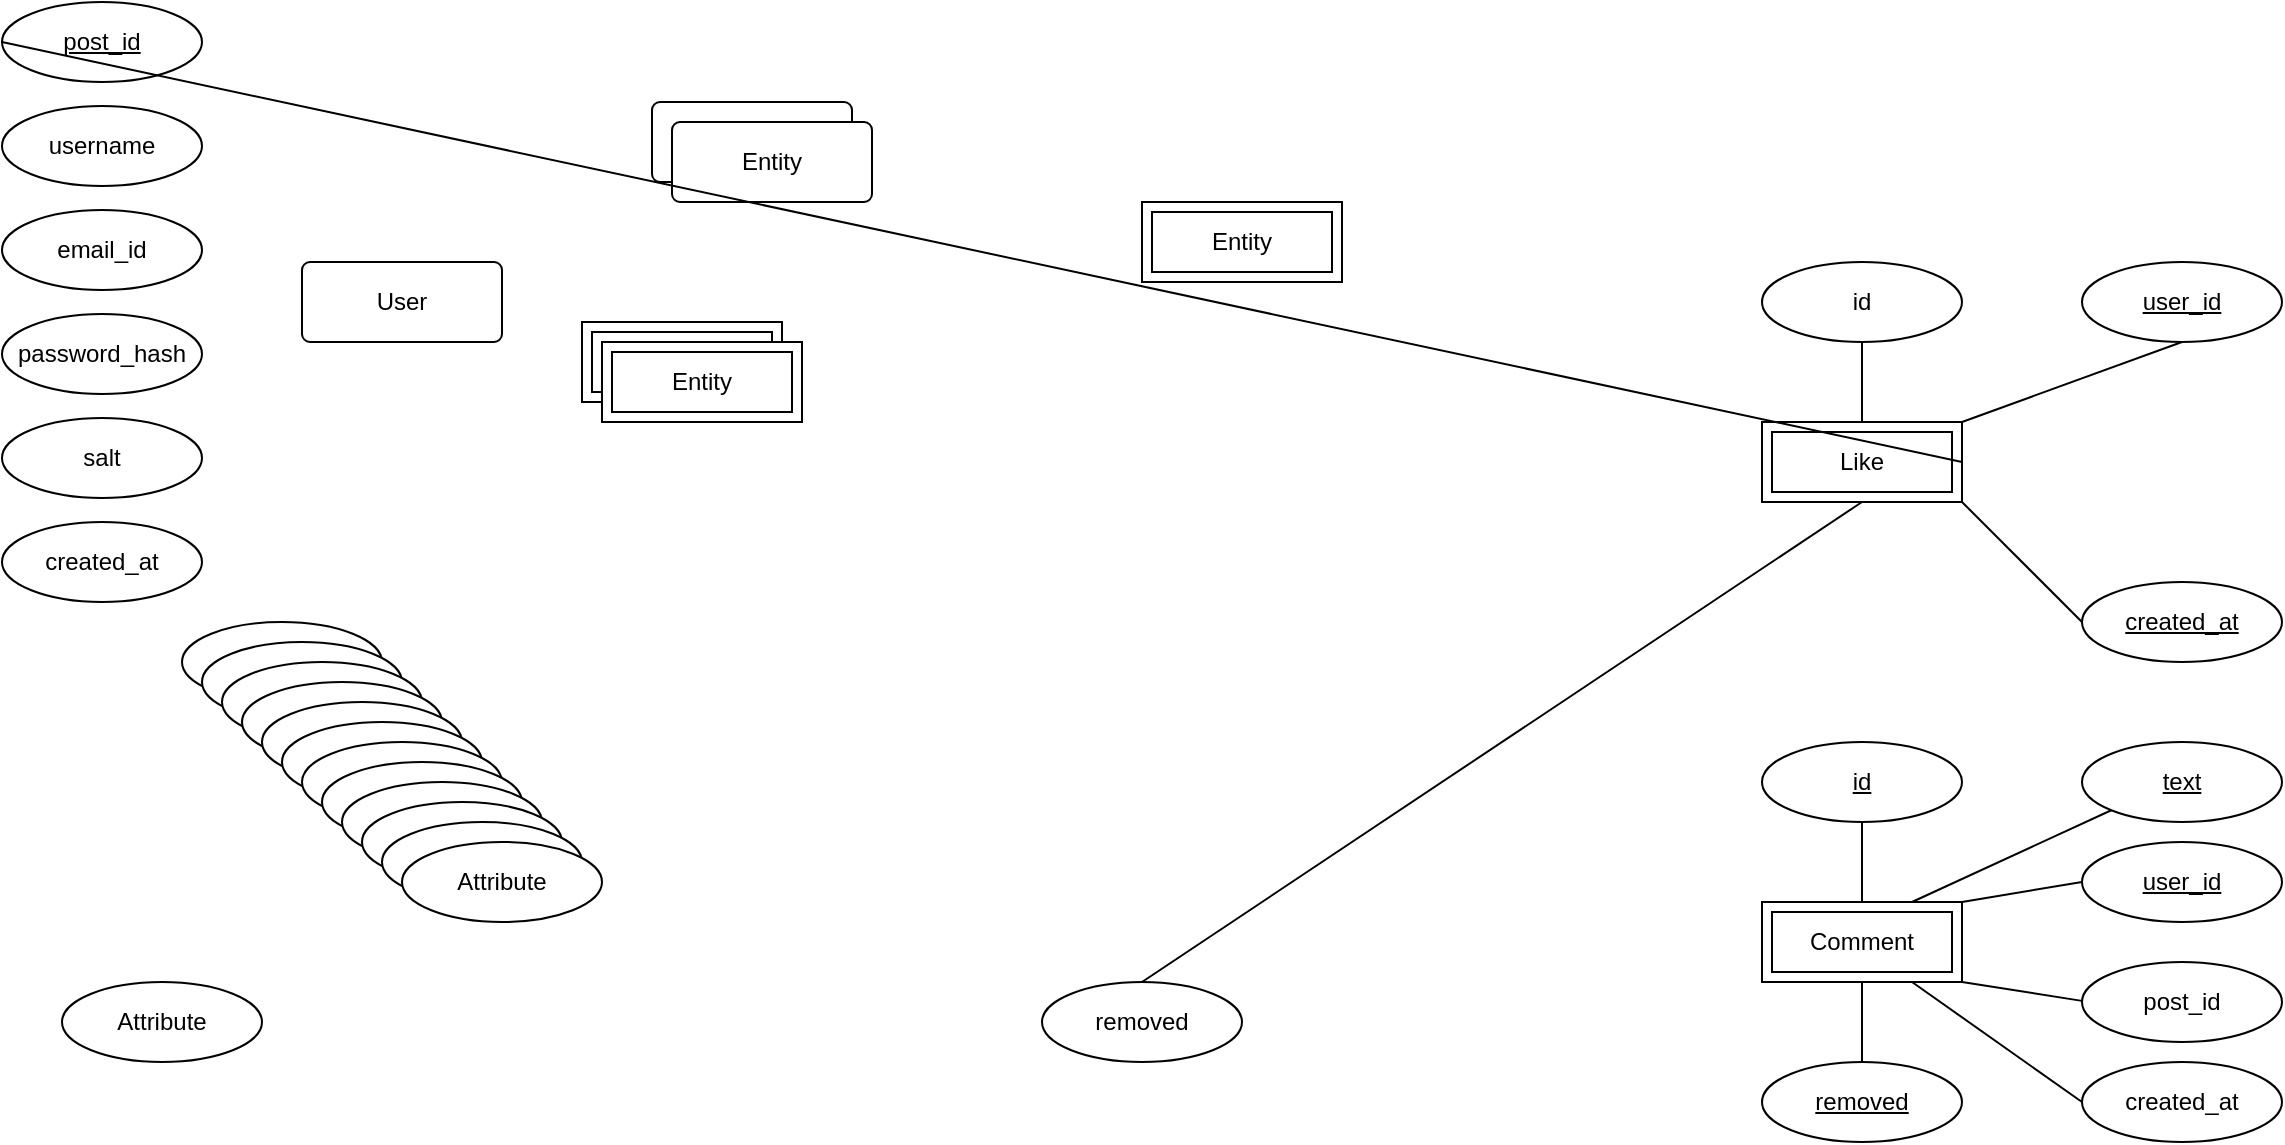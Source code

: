 <mxfile version="22.0.4" type="github">
  <diagram id="R2lEEEUBdFMjLlhIrx00" name="Page-1">
    <mxGraphModel dx="882" dy="558" grid="1" gridSize="10" guides="1" tooltips="1" connect="1" arrows="1" fold="1" page="1" pageScale="1" pageWidth="850" pageHeight="1100" math="0" shadow="0" extFonts="Permanent Marker^https://fonts.googleapis.com/css?family=Permanent+Marker">
      <root>
        <mxCell id="0" />
        <mxCell id="1" parent="0" />
        <mxCell id="sRpCe-yu5LOxPwtg6V8U-1" value="Entity" style="rounded=1;arcSize=10;whiteSpace=wrap;html=1;align=center;" parent="1" vertex="1">
          <mxGeometry x="365" y="80" width="100" height="40" as="geometry" />
        </mxCell>
        <mxCell id="sRpCe-yu5LOxPwtg6V8U-10" value="username" style="ellipse;whiteSpace=wrap;html=1;align=center;" parent="1" vertex="1">
          <mxGeometry x="40" y="82" width="100" height="40" as="geometry" />
        </mxCell>
        <mxCell id="sRpCe-yu5LOxPwtg6V8U-11" value="email_id" style="ellipse;whiteSpace=wrap;html=1;align=center;" parent="1" vertex="1">
          <mxGeometry x="40" y="134" width="100" height="40" as="geometry" />
        </mxCell>
        <mxCell id="sRpCe-yu5LOxPwtg6V8U-12" value="password_hash" style="ellipse;whiteSpace=wrap;html=1;align=center;" parent="1" vertex="1">
          <mxGeometry x="40" y="186" width="100" height="40" as="geometry" />
        </mxCell>
        <mxCell id="sRpCe-yu5LOxPwtg6V8U-13" value="salt" style="ellipse;whiteSpace=wrap;html=1;align=center;" parent="1" vertex="1">
          <mxGeometry x="40" y="238" width="100" height="40" as="geometry" />
        </mxCell>
        <mxCell id="sRpCe-yu5LOxPwtg6V8U-14" value="created_at" style="ellipse;whiteSpace=wrap;html=1;align=center;" parent="1" vertex="1">
          <mxGeometry x="40" y="290" width="100" height="40" as="geometry" />
        </mxCell>
        <mxCell id="sRpCe-yu5LOxPwtg6V8U-15" value="Attribute" style="ellipse;whiteSpace=wrap;html=1;align=center;" parent="1" vertex="1">
          <mxGeometry x="130" y="340" width="100" height="40" as="geometry" />
        </mxCell>
        <mxCell id="sRpCe-yu5LOxPwtg6V8U-16" value="Attribute" style="ellipse;whiteSpace=wrap;html=1;align=center;" parent="1" vertex="1">
          <mxGeometry x="140" y="350" width="100" height="40" as="geometry" />
        </mxCell>
        <mxCell id="sRpCe-yu5LOxPwtg6V8U-17" value="Attribute" style="ellipse;whiteSpace=wrap;html=1;align=center;" parent="1" vertex="1">
          <mxGeometry x="150" y="360" width="100" height="40" as="geometry" />
        </mxCell>
        <mxCell id="sRpCe-yu5LOxPwtg6V8U-18" value="Attribute" style="ellipse;whiteSpace=wrap;html=1;align=center;" parent="1" vertex="1">
          <mxGeometry x="160" y="370" width="100" height="40" as="geometry" />
        </mxCell>
        <mxCell id="sRpCe-yu5LOxPwtg6V8U-19" value="Attribute" style="ellipse;whiteSpace=wrap;html=1;align=center;" parent="1" vertex="1">
          <mxGeometry x="170" y="380" width="100" height="40" as="geometry" />
        </mxCell>
        <mxCell id="sRpCe-yu5LOxPwtg6V8U-20" value="Attribute" style="ellipse;whiteSpace=wrap;html=1;align=center;" parent="1" vertex="1">
          <mxGeometry x="180" y="390" width="100" height="40" as="geometry" />
        </mxCell>
        <mxCell id="sRpCe-yu5LOxPwtg6V8U-21" value="Attribute" style="ellipse;whiteSpace=wrap;html=1;align=center;" parent="1" vertex="1">
          <mxGeometry x="190" y="400" width="100" height="40" as="geometry" />
        </mxCell>
        <mxCell id="sRpCe-yu5LOxPwtg6V8U-22" value="Attribute" style="ellipse;whiteSpace=wrap;html=1;align=center;" parent="1" vertex="1">
          <mxGeometry x="200" y="410" width="100" height="40" as="geometry" />
        </mxCell>
        <mxCell id="sRpCe-yu5LOxPwtg6V8U-23" value="Attribute" style="ellipse;whiteSpace=wrap;html=1;align=center;" parent="1" vertex="1">
          <mxGeometry x="210" y="420" width="100" height="40" as="geometry" />
        </mxCell>
        <mxCell id="sRpCe-yu5LOxPwtg6V8U-24" value="Attribute" style="ellipse;whiteSpace=wrap;html=1;align=center;" parent="1" vertex="1">
          <mxGeometry x="220" y="430" width="100" height="40" as="geometry" />
        </mxCell>
        <mxCell id="sRpCe-yu5LOxPwtg6V8U-25" value="Attribute" style="ellipse;whiteSpace=wrap;html=1;align=center;" parent="1" vertex="1">
          <mxGeometry x="230" y="440" width="100" height="40" as="geometry" />
        </mxCell>
        <mxCell id="sRpCe-yu5LOxPwtg6V8U-26" value="Attribute" style="ellipse;whiteSpace=wrap;html=1;align=center;" parent="1" vertex="1">
          <mxGeometry x="240" y="450" width="100" height="40" as="geometry" />
        </mxCell>
        <mxCell id="sRpCe-yu5LOxPwtg6V8U-27" value="created_at" style="ellipse;whiteSpace=wrap;html=1;align=center;" parent="1" vertex="1">
          <mxGeometry x="1080" y="560" width="100" height="40" as="geometry" />
        </mxCell>
        <mxCell id="sRpCe-yu5LOxPwtg6V8U-28" value="post_id" style="ellipse;whiteSpace=wrap;html=1;align=center;" parent="1" vertex="1">
          <mxGeometry x="1080" y="510" width="100" height="40" as="geometry" />
        </mxCell>
        <mxCell id="sRpCe-yu5LOxPwtg6V8U-29" value="Attribute" style="ellipse;whiteSpace=wrap;html=1;align=center;" parent="1" vertex="1">
          <mxGeometry x="70" y="520" width="100" height="40" as="geometry" />
        </mxCell>
        <mxCell id="sRpCe-yu5LOxPwtg6V8U-30" value="id" style="ellipse;whiteSpace=wrap;html=1;align=center;" parent="1" vertex="1">
          <mxGeometry x="920" y="160" width="100" height="40" as="geometry" />
        </mxCell>
        <mxCell id="sRpCe-yu5LOxPwtg6V8U-31" value="removed" style="ellipse;whiteSpace=wrap;html=1;align=center;" parent="1" vertex="1">
          <mxGeometry x="560" y="520" width="100" height="40" as="geometry" />
        </mxCell>
        <mxCell id="sRpCe-yu5LOxPwtg6V8U-32" value="Entity" style="rounded=1;arcSize=10;whiteSpace=wrap;html=1;align=center;" parent="1" vertex="1">
          <mxGeometry x="375" y="90" width="100" height="40" as="geometry" />
        </mxCell>
        <mxCell id="sRpCe-yu5LOxPwtg6V8U-33" value="User" style="rounded=1;arcSize=10;whiteSpace=wrap;html=1;align=center;" parent="1" vertex="1">
          <mxGeometry x="190" y="160" width="100" height="40" as="geometry" />
        </mxCell>
        <mxCell id="sRpCe-yu5LOxPwtg6V8U-34" value="Entity" style="shape=ext;margin=3;double=1;whiteSpace=wrap;html=1;align=center;" parent="1" vertex="1">
          <mxGeometry x="330" y="190" width="100" height="40" as="geometry" />
        </mxCell>
        <mxCell id="sRpCe-yu5LOxPwtg6V8U-35" value="Entity" style="shape=ext;margin=3;double=1;whiteSpace=wrap;html=1;align=center;" parent="1" vertex="1">
          <mxGeometry x="340" y="200" width="100" height="40" as="geometry" />
        </mxCell>
        <mxCell id="sRpCe-yu5LOxPwtg6V8U-36" value="Like" style="shape=ext;margin=3;double=1;whiteSpace=wrap;html=1;align=center;" parent="1" vertex="1">
          <mxGeometry x="920" y="240" width="100" height="40" as="geometry" />
        </mxCell>
        <mxCell id="sRpCe-yu5LOxPwtg6V8U-37" value="Comment" style="shape=ext;margin=3;double=1;whiteSpace=wrap;html=1;align=center;" parent="1" vertex="1">
          <mxGeometry x="920" y="480" width="100" height="40" as="geometry" />
        </mxCell>
        <mxCell id="sRpCe-yu5LOxPwtg6V8U-38" value="Entity" style="shape=ext;margin=3;double=1;whiteSpace=wrap;html=1;align=center;" parent="1" vertex="1">
          <mxGeometry x="610" y="130" width="100" height="40" as="geometry" />
        </mxCell>
        <mxCell id="sRpCe-yu5LOxPwtg6V8U-39" value="user_id" style="ellipse;whiteSpace=wrap;html=1;align=center;fontStyle=4;" parent="1" vertex="1">
          <mxGeometry x="1080" y="450" width="100" height="40" as="geometry" />
        </mxCell>
        <mxCell id="sRpCe-yu5LOxPwtg6V8U-40" value="text" style="ellipse;whiteSpace=wrap;html=1;align=center;fontStyle=4;" parent="1" vertex="1">
          <mxGeometry x="1080" y="400" width="100" height="40" as="geometry" />
        </mxCell>
        <mxCell id="sRpCe-yu5LOxPwtg6V8U-41" value="removed" style="ellipse;whiteSpace=wrap;html=1;align=center;fontStyle=4;" parent="1" vertex="1">
          <mxGeometry x="920" y="560" width="100" height="40" as="geometry" />
        </mxCell>
        <mxCell id="sRpCe-yu5LOxPwtg6V8U-42" value="id" style="ellipse;whiteSpace=wrap;html=1;align=center;fontStyle=4;" parent="1" vertex="1">
          <mxGeometry x="920" y="400" width="100" height="40" as="geometry" />
        </mxCell>
        <mxCell id="sRpCe-yu5LOxPwtg6V8U-43" value="created_at" style="ellipse;whiteSpace=wrap;html=1;align=center;fontStyle=4;" parent="1" vertex="1">
          <mxGeometry x="1080" y="320" width="100" height="40" as="geometry" />
        </mxCell>
        <mxCell id="sRpCe-yu5LOxPwtg6V8U-44" value="user_id" style="ellipse;whiteSpace=wrap;html=1;align=center;fontStyle=4;" parent="1" vertex="1">
          <mxGeometry x="1080" y="160" width="100" height="40" as="geometry" />
        </mxCell>
        <mxCell id="sRpCe-yu5LOxPwtg6V8U-45" value="post_id" style="ellipse;whiteSpace=wrap;html=1;align=center;fontStyle=4;" parent="1" vertex="1">
          <mxGeometry x="40" y="30" width="100" height="40" as="geometry" />
        </mxCell>
        <mxCell id="IwPXHoNAorRm5awaYg3U-1" value="" style="endArrow=none;html=1;rounded=0;entryX=0.5;entryY=1;entryDx=0;entryDy=0;exitX=0.5;exitY=0;exitDx=0;exitDy=0;" edge="1" parent="1" source="sRpCe-yu5LOxPwtg6V8U-36" target="sRpCe-yu5LOxPwtg6V8U-30">
          <mxGeometry relative="1" as="geometry">
            <mxPoint x="670" y="250" as="sourcePoint" />
            <mxPoint x="830" y="250" as="targetPoint" />
          </mxGeometry>
        </mxCell>
        <mxCell id="IwPXHoNAorRm5awaYg3U-2" value="" style="endArrow=none;html=1;rounded=0;entryX=0.5;entryY=1;entryDx=0;entryDy=0;exitX=0.5;exitY=0;exitDx=0;exitDy=0;" edge="1" parent="1" source="sRpCe-yu5LOxPwtg6V8U-31" target="sRpCe-yu5LOxPwtg6V8U-36">
          <mxGeometry relative="1" as="geometry">
            <mxPoint x="670" y="250" as="sourcePoint" />
            <mxPoint x="830" y="250" as="targetPoint" />
          </mxGeometry>
        </mxCell>
        <mxCell id="IwPXHoNAorRm5awaYg3U-3" value="" style="endArrow=none;html=1;rounded=0;exitX=0.5;exitY=1;exitDx=0;exitDy=0;entryX=1;entryY=0;entryDx=0;entryDy=0;" edge="1" parent="1" source="sRpCe-yu5LOxPwtg6V8U-44" target="sRpCe-yu5LOxPwtg6V8U-36">
          <mxGeometry relative="1" as="geometry">
            <mxPoint x="670" y="250" as="sourcePoint" />
            <mxPoint x="830" y="250" as="targetPoint" />
          </mxGeometry>
        </mxCell>
        <mxCell id="IwPXHoNAorRm5awaYg3U-4" value="" style="endArrow=none;html=1;rounded=0;entryX=0;entryY=0.5;entryDx=0;entryDy=0;" edge="1" parent="1" target="sRpCe-yu5LOxPwtg6V8U-45">
          <mxGeometry relative="1" as="geometry">
            <mxPoint x="1020" y="260" as="sourcePoint" />
            <mxPoint x="830" y="250" as="targetPoint" />
          </mxGeometry>
        </mxCell>
        <mxCell id="IwPXHoNAorRm5awaYg3U-5" value="" style="endArrow=none;html=1;rounded=0;entryX=0;entryY=0.5;entryDx=0;entryDy=0;exitX=1;exitY=1;exitDx=0;exitDy=0;" edge="1" parent="1" source="sRpCe-yu5LOxPwtg6V8U-36" target="sRpCe-yu5LOxPwtg6V8U-43">
          <mxGeometry relative="1" as="geometry">
            <mxPoint x="670" y="250" as="sourcePoint" />
            <mxPoint x="830" y="250" as="targetPoint" />
          </mxGeometry>
        </mxCell>
        <mxCell id="IwPXHoNAorRm5awaYg3U-6" value="" style="endArrow=none;html=1;rounded=0;entryX=0;entryY=0.5;entryDx=0;entryDy=0;exitX=0.75;exitY=1;exitDx=0;exitDy=0;" edge="1" parent="1" source="sRpCe-yu5LOxPwtg6V8U-37" target="sRpCe-yu5LOxPwtg6V8U-27">
          <mxGeometry relative="1" as="geometry">
            <mxPoint x="760" y="450" as="sourcePoint" />
            <mxPoint x="920" y="450" as="targetPoint" />
          </mxGeometry>
        </mxCell>
        <mxCell id="IwPXHoNAorRm5awaYg3U-7" value="" style="endArrow=none;html=1;rounded=0;exitX=1;exitY=1;exitDx=0;exitDy=0;" edge="1" parent="1" source="sRpCe-yu5LOxPwtg6V8U-37">
          <mxGeometry relative="1" as="geometry">
            <mxPoint x="920" y="529.44" as="sourcePoint" />
            <mxPoint x="1080" y="529.44" as="targetPoint" />
          </mxGeometry>
        </mxCell>
        <mxCell id="IwPXHoNAorRm5awaYg3U-8" value="" style="endArrow=none;html=1;rounded=0;entryX=0;entryY=0.5;entryDx=0;entryDy=0;exitX=1;exitY=0;exitDx=0;exitDy=0;" edge="1" parent="1" source="sRpCe-yu5LOxPwtg6V8U-37" target="sRpCe-yu5LOxPwtg6V8U-39">
          <mxGeometry relative="1" as="geometry">
            <mxPoint x="760" y="430" as="sourcePoint" />
            <mxPoint x="920" y="430" as="targetPoint" />
          </mxGeometry>
        </mxCell>
        <mxCell id="IwPXHoNAorRm5awaYg3U-9" value="" style="endArrow=none;html=1;rounded=0;entryX=0;entryY=1;entryDx=0;entryDy=0;exitX=0.75;exitY=0;exitDx=0;exitDy=0;" edge="1" parent="1" source="sRpCe-yu5LOxPwtg6V8U-37" target="sRpCe-yu5LOxPwtg6V8U-40">
          <mxGeometry relative="1" as="geometry">
            <mxPoint x="760" y="430" as="sourcePoint" />
            <mxPoint x="920" y="430" as="targetPoint" />
          </mxGeometry>
        </mxCell>
        <mxCell id="IwPXHoNAorRm5awaYg3U-10" value="" style="endArrow=none;html=1;rounded=0;entryX=0.5;entryY=0;entryDx=0;entryDy=0;exitX=0.5;exitY=1;exitDx=0;exitDy=0;" edge="1" parent="1" source="sRpCe-yu5LOxPwtg6V8U-37" target="sRpCe-yu5LOxPwtg6V8U-41">
          <mxGeometry relative="1" as="geometry">
            <mxPoint x="760" y="430" as="sourcePoint" />
            <mxPoint x="920" y="430" as="targetPoint" />
          </mxGeometry>
        </mxCell>
        <mxCell id="IwPXHoNAorRm5awaYg3U-11" value="" style="endArrow=none;html=1;rounded=0;entryX=0.5;entryY=1;entryDx=0;entryDy=0;" edge="1" parent="1" source="sRpCe-yu5LOxPwtg6V8U-37" target="sRpCe-yu5LOxPwtg6V8U-42">
          <mxGeometry relative="1" as="geometry">
            <mxPoint x="760" y="430" as="sourcePoint" />
            <mxPoint x="920" y="430" as="targetPoint" />
          </mxGeometry>
        </mxCell>
      </root>
    </mxGraphModel>
  </diagram>
</mxfile>
